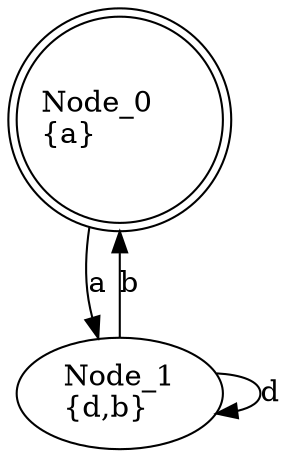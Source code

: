 digraph g {

Node_0[shape=doublecircle,label="Node_0\l{a}\l"];
Node_0 -> Node_1[label="a"];
Node_1[label="Node_1
{d,b}\l"];
Node_1 -> Node_1[label="d"];
Node_1 -> Node_0[label="b"];



}
